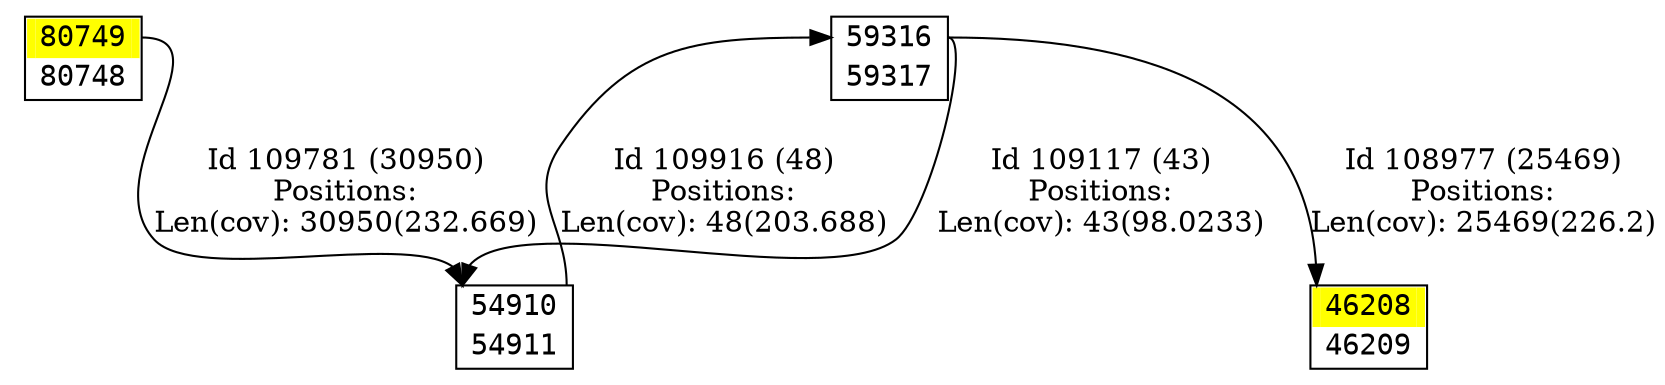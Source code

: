 digraph graph_picture {
node[fontname=<Courier> ,penwidth=<1.8> ,shape=<plaintext> ]
vertex_46208_46209[label=<<TABLE BORDER="1" CELLSPACING="0" >
<TR><TD BORDER="0" PORT = "port_46208_in" color="yellow" bgcolor="yellow" ></TD><TD BORDER="0" color="yellow" bgcolor="yellow" >46208</TD><TD BORDER="0" PORT = "port_46208_out" color="yellow" bgcolor="yellow" ></TD></TR>
<TR><TD BORDER="0" PORT = "port_46209_out" color="white" bgcolor="white" ></TD><TD BORDER="0" color="white" bgcolor="white" >46209</TD><TD BORDER="0" PORT = "port_46209_in" color="white" bgcolor="white" ></TD></TR>
</TABLE>> ,color=<black> ,URL=</vertex/46208.svg> ]
vertex_54910_54911[label=<<TABLE BORDER="1" CELLSPACING="0" >
<TR><TD BORDER="0" PORT = "port_54910_in" color="white" bgcolor="white" ></TD><TD BORDER="0" color="white" bgcolor="white" >54910</TD><TD BORDER="0" PORT = "port_54910_out" color="white" bgcolor="white" ></TD></TR>
<TR><TD BORDER="0" PORT = "port_54911_out" color="white" bgcolor="white" ></TD><TD BORDER="0" color="white" bgcolor="white" >54911</TD><TD BORDER="0" PORT = "port_54911_in" color="white" bgcolor="white" ></TD></TR>
</TABLE>> ,color=<black> ,URL=</vertex/54910.svg> ]
vertex_59316_59317[label=<<TABLE BORDER="1" CELLSPACING="0" >
<TR><TD BORDER="0" PORT = "port_59316_in" color="white" bgcolor="white" ></TD><TD BORDER="0" color="white" bgcolor="white" >59316</TD><TD BORDER="0" PORT = "port_59316_out" color="white" bgcolor="white" ></TD></TR>
<TR><TD BORDER="0" PORT = "port_59317_out" color="white" bgcolor="white" ></TD><TD BORDER="0" color="white" bgcolor="white" >59317</TD><TD BORDER="0" PORT = "port_59317_in" color="white" bgcolor="white" ></TD></TR>
</TABLE>> ,color=<black> ,URL=</vertex/59316.svg> ]
vertex_80748_80749[label=<<TABLE BORDER="1" CELLSPACING="0" >
<TR><TD BORDER="0" PORT = "port_80749_in" color="yellow" bgcolor="yellow" ></TD><TD BORDER="0" color="yellow" bgcolor="yellow" >80749</TD><TD BORDER="0" PORT = "port_80749_out" color="yellow" bgcolor="yellow" ></TD></TR>
<TR><TD BORDER="0" PORT = "port_80748_out" color="white" bgcolor="white" ></TD><TD BORDER="0" color="white" bgcolor="white" >80748</TD><TD BORDER="0" PORT = "port_80748_in" color="white" bgcolor="white" ></TD></TR>
</TABLE>> ,color=<black> ,URL=</vertex/80749.svg> ]
vertex_59316_59317:port_59316_out->vertex_46208_46209:port_46208_in[label="Id 108977 (25469)\nPositions:\nLen(cov): 25469(226.2)" ,color=<black> ]
vertex_59316_59317:port_59316_out->vertex_54910_54911:port_54910_in[label="Id 109117 (43)\nPositions:\nLen(cov): 43(98.0233)" ,color=<black> ]
vertex_80748_80749:port_80749_out->vertex_54910_54911:port_54910_in[label="Id 109781 (30950)\nPositions:\nLen(cov): 30950(232.669)" ,color=<black> ]
vertex_54910_54911:port_54910_out->vertex_59316_59317:port_59316_in[label="Id 109916 (48)\nPositions:\nLen(cov): 48(203.688)" ,color=<black> ]
}

